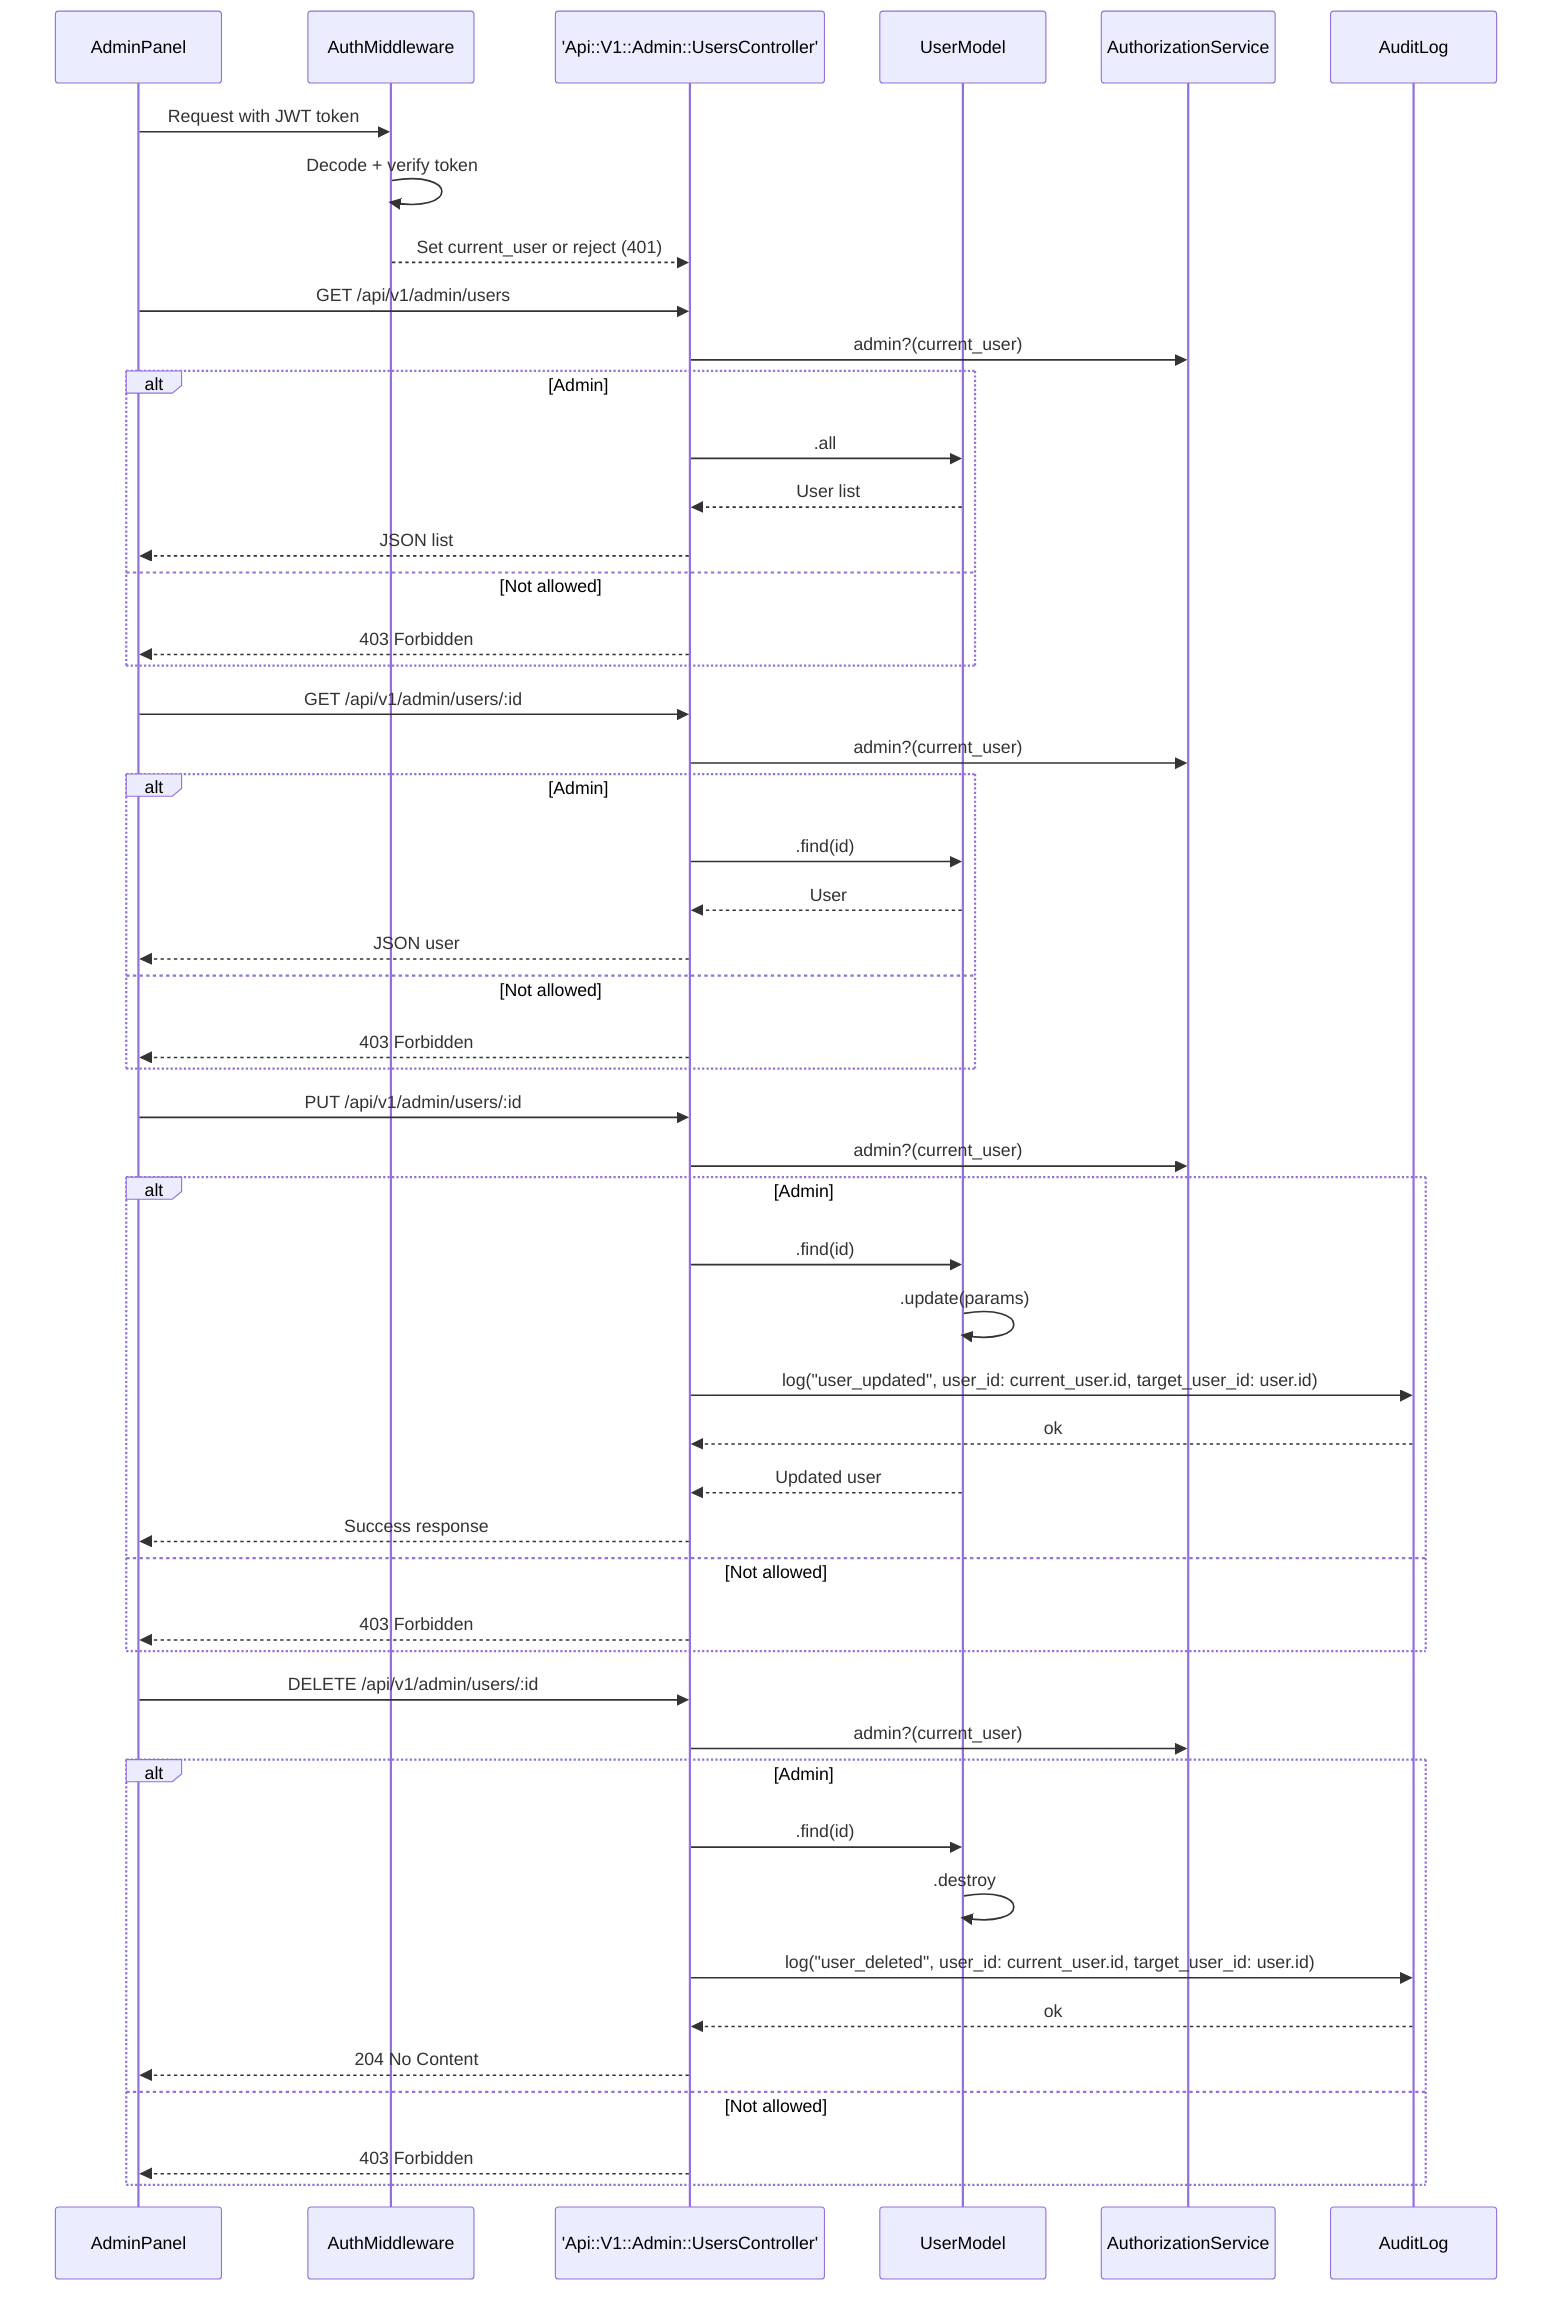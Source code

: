 sequenceDiagram
    participant AdminPanel
    participant AuthMiddleware
    participant AdminUsersController as 'Api::V1::Admin::UsersController'
    participant UserModel
    participant AuthorizationService
    participant AuditLog

    %% All requests go through auth
    AdminPanel->>AuthMiddleware: Request with JWT token
    AuthMiddleware->>AuthMiddleware: Decode + verify token
    AuthMiddleware-->>AdminUsersController: Set current_user or reject (401)

    %% List all users
    AdminPanel->>AdminUsersController: GET /api/v1/admin/users
    AdminUsersController->>AuthorizationService: admin?(current_user)
    alt Admin
        AdminUsersController->>UserModel: .all
        UserModel-->>AdminUsersController: User list
        AdminUsersController-->>AdminPanel: JSON list
    else Not allowed
        AdminUsersController-->>AdminPanel: 403 Forbidden
    end

    %% Get user details
    AdminPanel->>AdminUsersController: GET /api/v1/admin/users/:id
    AdminUsersController->>AuthorizationService: admin?(current_user)
    alt Admin
        AdminUsersController->>UserModel: .find(id)
        UserModel-->>AdminUsersController: User
        AdminUsersController-->>AdminPanel: JSON user
    else Not allowed
        AdminUsersController-->>AdminPanel: 403 Forbidden
    end

    %% Update user
    AdminPanel->>AdminUsersController: PUT /api/v1/admin/users/:id
    AdminUsersController->>AuthorizationService: admin?(current_user)
    alt Admin
        AdminUsersController->>UserModel: .find(id)
        UserModel->>UserModel: .update(params)
        AdminUsersController->>AuditLog: log("user_updated", user_id: current_user.id, target_user_id: user.id)
        AuditLog-->>AdminUsersController: ok
        UserModel-->>AdminUsersController: Updated user
        AdminUsersController-->>AdminPanel: Success response
    else Not allowed
        AdminUsersController-->>AdminPanel: 403 Forbidden
    end

    %% Delete user
    AdminPanel->>AdminUsersController: DELETE /api/v1/admin/users/:id
    AdminUsersController->>AuthorizationService: admin?(current_user)
    alt Admin
        AdminUsersController->>UserModel: .find(id)
        UserModel->>UserModel: .destroy
        AdminUsersController->>AuditLog: log("user_deleted", user_id: current_user.id, target_user_id: user.id)
        AuditLog-->>AdminUsersController: ok
        AdminUsersController-->>AdminPanel: 204 No Content
    else Not allowed
        AdminUsersController-->>AdminPanel: 403 Forbidden
    end